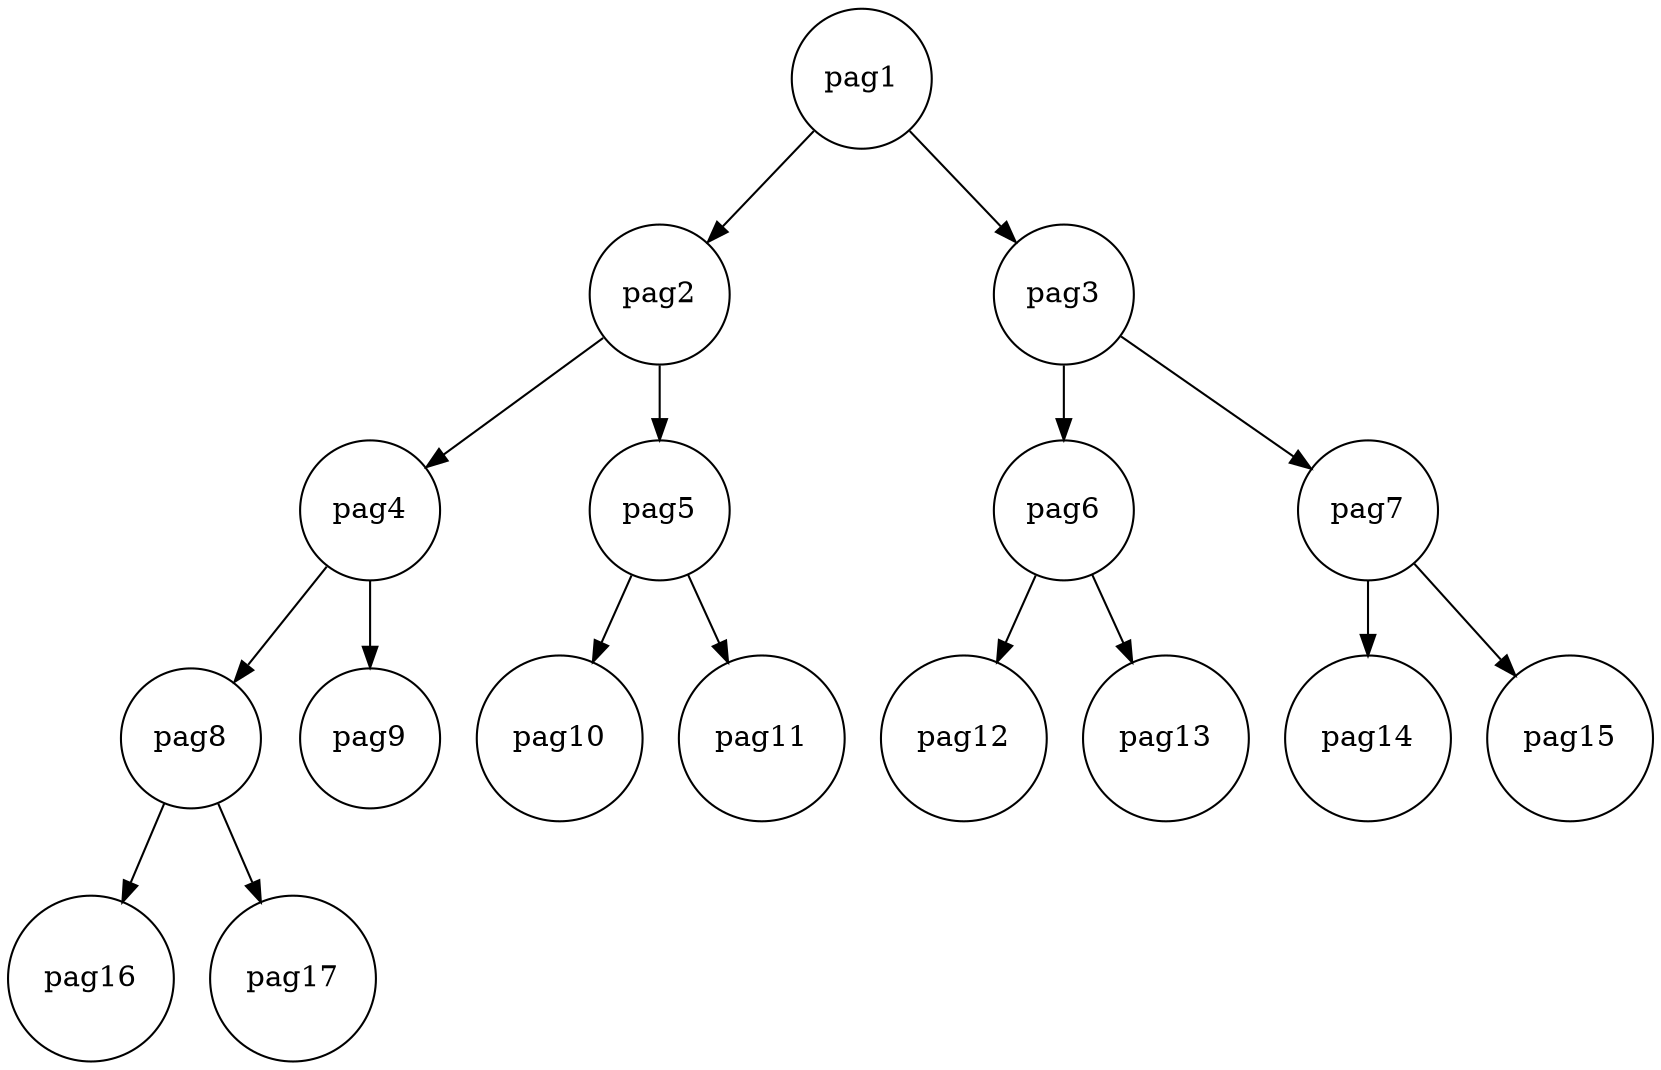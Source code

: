 digraph finite_state_machine {
node [shape = circle];
	1 [ label = "pag1"]
	2 [ label = "pag2"]
	3 [ label = "pag3"]
	4 [ label = "pag4"]
	5 [ label = "pag5"]
	6 [ label = "pag6"]
	7 [ label = "pag7"]
	8 [ label = "pag8"]
	9 [ label = "pag9"]
	10 [ label = "pag10"]
	11 [ label = "pag11"]
	12 [ label = "pag12"]
	13 [ label = "pag13"]
	14 [ label = "pag14"]
	15 [ label = "pag15"]
	16 [ label = "pag16"]
	17 [ label = "pag17"]
	1 -> 2
	1 -> 3
	2 -> 4
	2 -> 5
	3 -> 6
	3 -> 7
	4 -> 8
	4 -> 9
	5 -> 10
	5 -> 11
	6 -> 12
	6 -> 13
	7 -> 14
	7 -> 15
	8 -> 16
	8 -> 17
}

